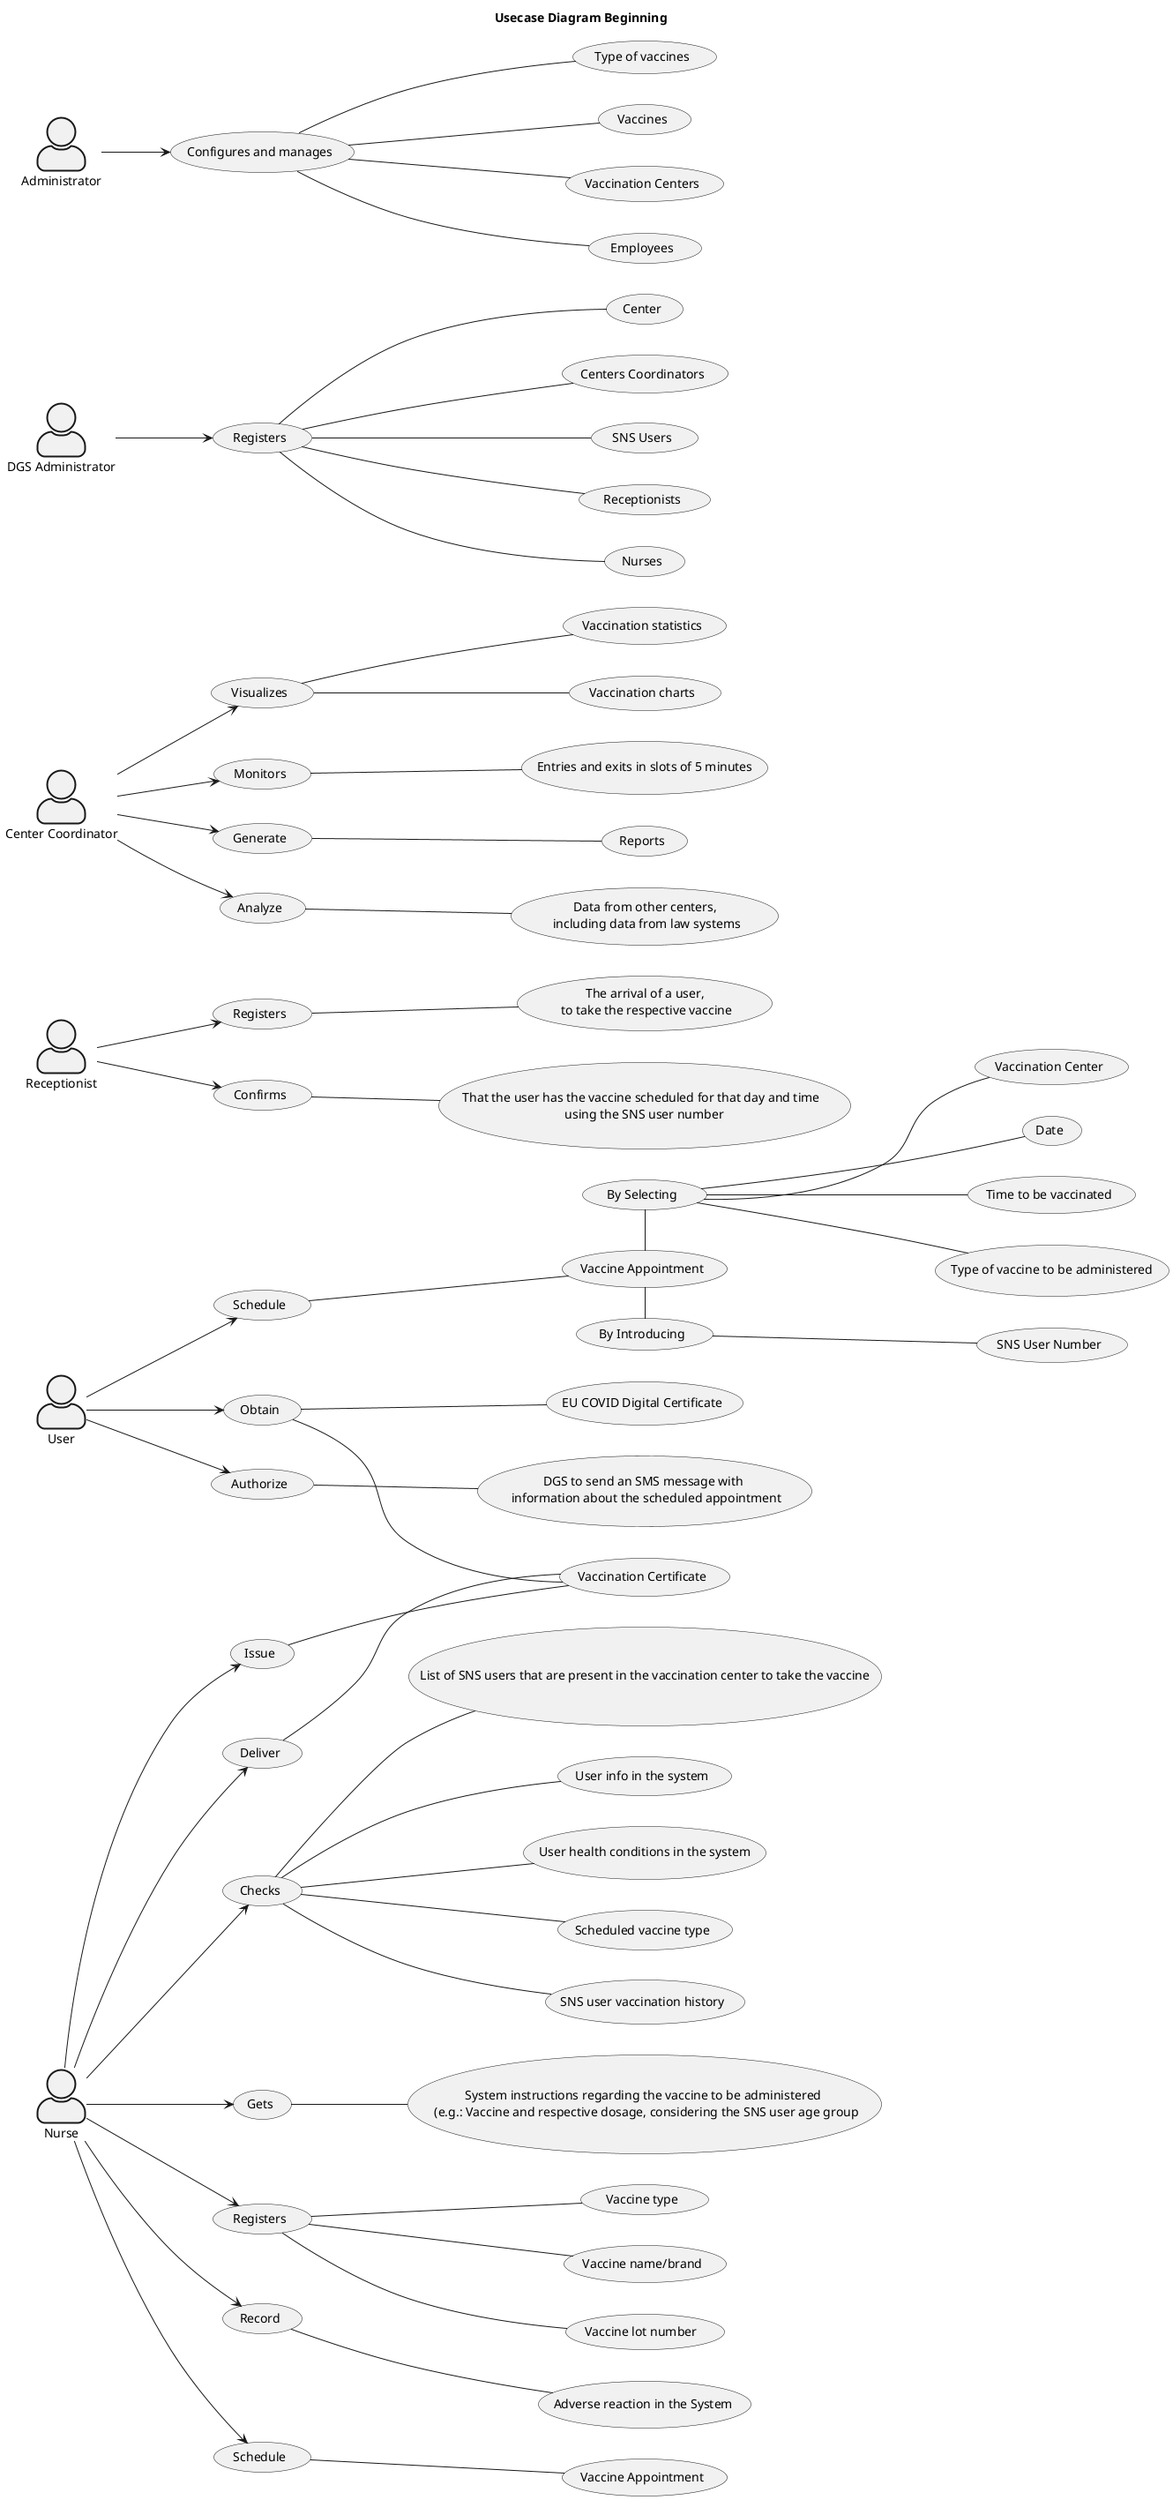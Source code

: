 @startuml
'https://plantuml.com/use-case-diagram
'!pragma layout smetana

left to right direction
title Usecase Diagram Beginning
skinparam actorStyle awesome
skinparam titleBorderRoundCorner 15
skinparam titleBorderThickness 2

'Receptionist
Usecase UC14 as "Registers"
UC14 -d- (The arrival of a user,\n to take the respective vaccine)

Usecase UC15 as "Confirms"
UC15 -d- (That the user has the vaccine scheduled for that day and time \n using the SNS user number)



'Centre Coordinator
Usecase UC3 as "Visualizes"
UC3 -d- (Vaccination statistics)
UC3 -d- (Vaccination charts)

Usecase UC4 as "Monitors"
UC4 -d- (Entries and exits in slots of 5 minutes)

Usecase UC5 as "Generate"
UC5 -d- (Reports)

Usecase UC6 as "Analyze"
UC6 -d- (Data from other centers,\n including data from law systems)



'DGS Administrator
'UC1
Usecase UC2 as "Registers"
UC2 -d- (Center)
UC2 -d- (Centers Coordinators)
UC2 -d- (SNS Users)
UC2 -d- (Receptionists)
UC2 -d- (Nurses)



'Administrator
'UC2
Usecase UC1 as "Configures and manages"
UC1 -d- (Type of vaccines)
UC1 -d- (Vaccines)
UC1 -d- (Vaccination Centers)
UC1 -d- (Employees)


'User
Usecase UC16 as "Schedule"
(By Introducing) as B
(Vaccine Appointment) as V
UC16 -d- V
V -r- B
(By Selecting) as Bs
V -l- Bs
Bs -d- (Vaccination Center)
Bs -d- (Date)
Bs -d- (Time to be vaccinated)
Bs -d- (Type of vaccine to be administered)
B -d- (SNS User Number)

Usecase UC17 as "Obtain"
UC17 -d- (Vaccination Certificate)
UC17 -d- (EU COVID Digital Certificate)

Usecase UC18 as "Authorize"
UC18 -d- (DGS to send an SMS message with \n information about the scheduled appointment)



'Nurse
Usecase UC7 as "Issue"
UC7 -d- (Vaccination Certificate)
Usecase UC8 as "Deliver"
UC8 -d- (Vaccination Certificate)

Usecase UC9 as "Checks"
UC9 -d- (List of SNS users that are present in the vaccination center to take the vaccine)
UC9 -d- (User info in the system)
UC9 -d- (User health conditions in the system)
UC9 -d- (Scheduled vaccine type)
UC9 -d- (SNS user vaccination history)

Usecase UC10 as "Gets"
UC10 -d- (System instructions regarding the vaccine to be administered \n (e.g.: Vaccine and respective dosage, considering the SNS user age group)

Usecase UC11 as "Registers"
UC11 -d- (Vaccine type)
UC11 -d- (Vaccine name/brand)
UC11 -d- (Vaccine lot number )

Usecase UC12 as "Record"
UC12 -d- (Adverse reaction in the System)

Usecase UC13 as "Schedule"
UC13 -d- (Vaccine Appointment)




:Center Coordinator: as CC
 CC -d-> UC3
 CC -d-> UC4
 CC -d-> UC5
 CC -d-> UC6

:Administrator: -d-> UC1
:DGS Administrator: -d-> UC2


 'Nurse
 :Nurse: as N
N -d-> UC7
N -d-> UC8
N -d-> UC9
N -d-> UC10
N -d-> UC11
N -d-> UC12
N -d-> UC13

'Receptionist
:Receptionist: as R
R -d-> UC14
R -d-> UC15

'User
:User: as U
U -d-> UC16
U -d-> UC17
U -d-> UC18


@enduml
